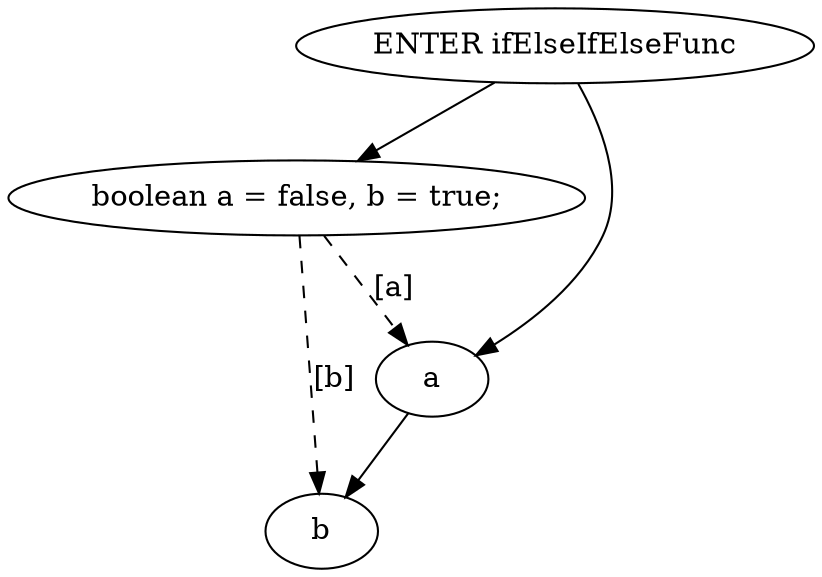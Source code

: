 digraph G {
  0 [ label="ENTER ifElseIfElseFunc" ];
  2 [ label="boolean a = false, b = true;" ];
  3 [ label="a" ];
  4 [ label="b" ];
  2 -> 3 [ style="dashed" label="[a]" ];
  2 -> 4 [ style="dashed" label="[b]" ];
  0 -> 2 [ ];
  0 -> 3 [ ];
  3 -> 4 [ ];
}
